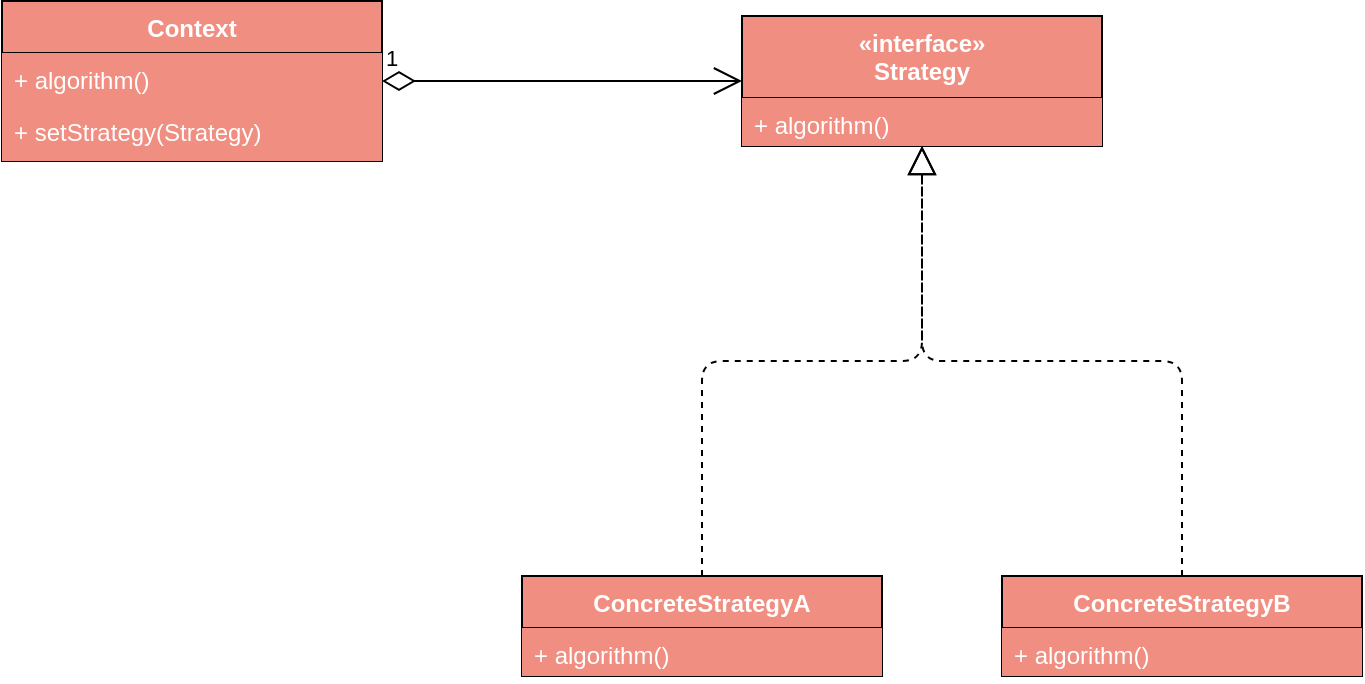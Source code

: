 <mxfile version="12.4.7" type="github">
  <diagram id="Cl-hovkklDRndcv36lkq" name="Page-1">
    <mxGraphModel dx="1186" dy="741" grid="1" gridSize="10" guides="1" tooltips="1" connect="1" arrows="1" fold="1" page="1" pageScale="1" pageWidth="827" pageHeight="1169" math="0" shadow="0">
      <root>
        <mxCell id="0"/>
        <mxCell id="1" parent="0"/>
        <mxCell id="XYXfa_4oh567bAXvDtGd-1" value="«interface»&#xa;Strategy" style="swimlane;fontStyle=1;align=center;verticalAlign=top;childLayout=stackLayout;horizontal=1;startSize=41;horizontalStack=0;resizeParent=1;resizeParentMax=0;resizeLast=0;collapsible=1;marginBottom=0;fillColor=#F08E81;fontColor=#FFFFFF;" vertex="1" parent="1">
          <mxGeometry x="460" y="160" width="180" height="65" as="geometry"/>
        </mxCell>
        <mxCell id="XYXfa_4oh567bAXvDtGd-2" value="+ algorithm()&#xa;" style="text;strokeColor=none;fillColor=#F08E81;align=left;verticalAlign=top;spacingLeft=4;spacingRight=4;overflow=hidden;rotatable=0;points=[[0,0.5],[1,0.5]];portConstraint=eastwest;fontColor=#FFFFFF;" vertex="1" parent="XYXfa_4oh567bAXvDtGd-1">
          <mxGeometry y="41" width="180" height="24" as="geometry"/>
        </mxCell>
        <mxCell id="XYXfa_4oh567bAXvDtGd-4" value="ConcreteStrategyA" style="swimlane;fontStyle=1;align=center;verticalAlign=top;childLayout=stackLayout;horizontal=1;startSize=26;horizontalStack=0;resizeParent=1;resizeParentMax=0;resizeLast=0;collapsible=1;marginBottom=0;fillColor=#F08E81;fontColor=#FFFFFF;" vertex="1" parent="1">
          <mxGeometry x="350" y="440" width="180" height="50" as="geometry"/>
        </mxCell>
        <mxCell id="XYXfa_4oh567bAXvDtGd-5" value="+ algorithm()&#xa;" style="text;strokeColor=none;fillColor=#F08E81;align=left;verticalAlign=top;spacingLeft=4;spacingRight=4;overflow=hidden;rotatable=0;points=[[0,0.5],[1,0.5]];portConstraint=eastwest;fontColor=#FFFFFF;" vertex="1" parent="XYXfa_4oh567bAXvDtGd-4">
          <mxGeometry y="26" width="180" height="24" as="geometry"/>
        </mxCell>
        <mxCell id="XYXfa_4oh567bAXvDtGd-7" value="ConcreteStrategyB" style="swimlane;fontStyle=1;align=center;verticalAlign=top;childLayout=stackLayout;horizontal=1;startSize=26;horizontalStack=0;resizeParent=1;resizeParentMax=0;resizeLast=0;collapsible=1;marginBottom=0;fillColor=#F08E81;fontColor=#FFFFFF;" vertex="1" parent="1">
          <mxGeometry x="590" y="440" width="180" height="50" as="geometry"/>
        </mxCell>
        <mxCell id="XYXfa_4oh567bAXvDtGd-8" value="+ algorithm()&#xa;" style="text;strokeColor=none;fillColor=#F08E81;align=left;verticalAlign=top;spacingLeft=4;spacingRight=4;overflow=hidden;rotatable=0;points=[[0,0.5],[1,0.5]];portConstraint=eastwest;fontColor=#FFFFFF;" vertex="1" parent="XYXfa_4oh567bAXvDtGd-7">
          <mxGeometry y="26" width="180" height="24" as="geometry"/>
        </mxCell>
        <mxCell id="XYXfa_4oh567bAXvDtGd-18" value="" style="endArrow=block;dashed=1;endFill=0;endSize=12;html=1;fontColor=#000000;entryX=0.5;entryY=1;entryDx=0;entryDy=0;exitX=0.5;exitY=0;exitDx=0;exitDy=0;edgeStyle=orthogonalEdgeStyle;" edge="1" parent="1" source="XYXfa_4oh567bAXvDtGd-4" target="XYXfa_4oh567bAXvDtGd-1">
          <mxGeometry width="160" relative="1" as="geometry">
            <mxPoint x="140" y="400" as="sourcePoint"/>
            <mxPoint x="300" y="400" as="targetPoint"/>
          </mxGeometry>
        </mxCell>
        <mxCell id="XYXfa_4oh567bAXvDtGd-19" value="" style="endArrow=block;dashed=1;endFill=0;endSize=12;html=1;fontColor=#000000;entryX=0.5;entryY=1;entryDx=0;entryDy=0;exitX=0.5;exitY=0;exitDx=0;exitDy=0;edgeStyle=orthogonalEdgeStyle;" edge="1" parent="1" source="XYXfa_4oh567bAXvDtGd-7" target="XYXfa_4oh567bAXvDtGd-1">
          <mxGeometry width="160" relative="1" as="geometry">
            <mxPoint x="200" y="430" as="sourcePoint"/>
            <mxPoint x="360" y="430" as="targetPoint"/>
          </mxGeometry>
        </mxCell>
        <mxCell id="XYXfa_4oh567bAXvDtGd-20" value="Context" style="swimlane;fontStyle=1;align=center;verticalAlign=top;childLayout=stackLayout;horizontal=1;startSize=26;horizontalStack=0;resizeParent=1;resizeParentMax=0;resizeLast=0;collapsible=1;marginBottom=0;fillColor=#F08E81;fontColor=#FFFFFF;" vertex="1" parent="1">
          <mxGeometry x="90" y="152.5" width="190" height="80" as="geometry"/>
        </mxCell>
        <mxCell id="XYXfa_4oh567bAXvDtGd-24" value="+ algorithm()&#xa;" style="text;strokeColor=none;fillColor=#F08E81;align=left;verticalAlign=top;spacingLeft=4;spacingRight=4;overflow=hidden;rotatable=0;points=[[0,0.5],[1,0.5]];portConstraint=eastwest;fontColor=#FFFFFF;" vertex="1" parent="XYXfa_4oh567bAXvDtGd-20">
          <mxGeometry y="26" width="190" height="26" as="geometry"/>
        </mxCell>
        <mxCell id="XYXfa_4oh567bAXvDtGd-23" value="+ setStrategy(Strategy)&#xa;" style="text;strokeColor=none;fillColor=#F08E81;align=left;verticalAlign=top;spacingLeft=4;spacingRight=4;overflow=hidden;rotatable=0;points=[[0,0.5],[1,0.5]];portConstraint=eastwest;fontColor=#FFFFFF;" vertex="1" parent="XYXfa_4oh567bAXvDtGd-20">
          <mxGeometry y="52" width="190" height="28" as="geometry"/>
        </mxCell>
        <mxCell id="XYXfa_4oh567bAXvDtGd-25" value="1" style="endArrow=open;html=1;endSize=12;startArrow=diamondThin;startSize=14;startFill=0;edgeStyle=orthogonalEdgeStyle;align=left;verticalAlign=bottom;fontColor=#000000;exitX=1;exitY=0.5;exitDx=0;exitDy=0;entryX=0;entryY=0.5;entryDx=0;entryDy=0;" edge="1" parent="1" source="XYXfa_4oh567bAXvDtGd-20" target="XYXfa_4oh567bAXvDtGd-1">
          <mxGeometry x="-1" y="3" relative="1" as="geometry">
            <mxPoint x="300" y="192" as="sourcePoint"/>
            <mxPoint x="420" y="192" as="targetPoint"/>
          </mxGeometry>
        </mxCell>
      </root>
    </mxGraphModel>
  </diagram>
</mxfile>
